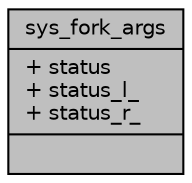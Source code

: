 digraph "sys_fork_args"
{
 // LATEX_PDF_SIZE
  edge [fontname="Helvetica",fontsize="10",labelfontname="Helvetica",labelfontsize="10"];
  node [fontname="Helvetica",fontsize="10",shape=record];
  Node1 [label="{sys_fork_args\n|+ status\l+ status_l_\l+ status_r_\l|}",height=0.2,width=0.4,color="black", fillcolor="grey75", style="filled", fontcolor="black",tooltip=" "];
}
